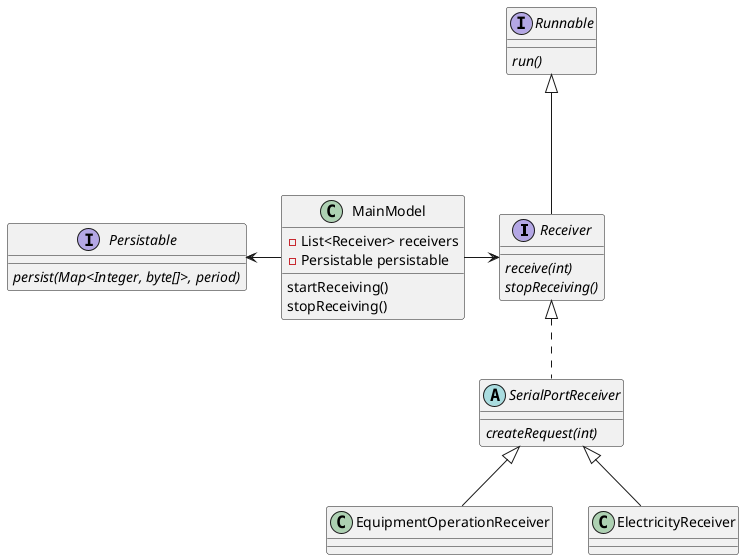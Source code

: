 @startuml
'https://plantuml.com/class-diagram

interface Receiver {
{abstract} receive(int)
{abstract} stopReceiving()
}

interface Runnable {
{abstract} run()
}

Receiver -up--|> Runnable
abstract class SerialPortReceiver implements Receiver {
{abstract} createRequest(int)
}
class EquipmentOperationReceiver extends SerialPortReceiver
class ElectricityReceiver extends SerialPortReceiver

class MainModel {
-List<Receiver> receivers
-Persistable persistable
startReceiving()
stopReceiving()
}

interface Persistable {
{abstract} persist(Map<Integer, byte[]>, period)
}

MainModel -right--> Receiver
MainModel -left--> Persistable




'abstract class AbstractList
'abstract AbstractCollection
'interface List
'interface Collection
'
'List <|-- AbstractList
'Collection <|-- AbstractCollection
'
'Collection <|- List
'AbstractCollection <|- AbstractList
'AbstractList <|-- ArrayList
'
'class ArrayList {
'Object[] elementData
'size()
'}
'
'enum TimeUnit {
'DAYS
'HOURS
'MINUTES
'}

@enduml